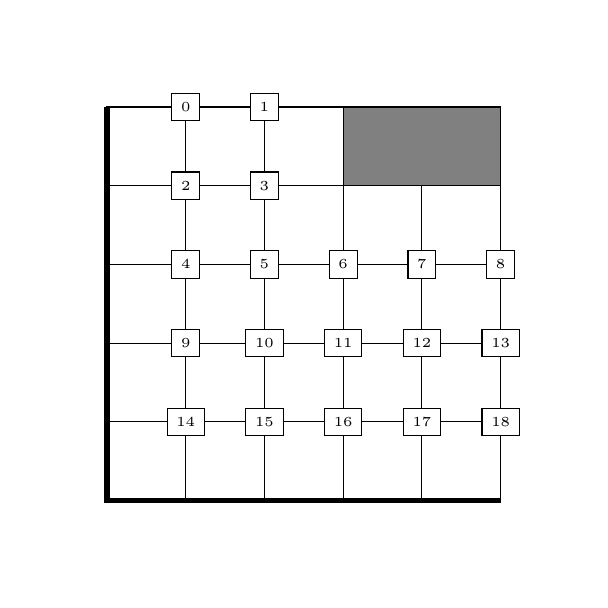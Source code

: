 \begin{tikzpicture}

% (0,0) is bottom left and (5,5) is top right.

% Force a specific size.
\draw[opacity=0] (-1,-1) rectangle (6,6);

% Outer border.
\draw (0,0) -- (5,0) -- (5,5) -- (0,5) -- cycle;

% Horizontal lines.
\draw (0,1) -- (5,1);
\draw (0,2) -- (5,2);
\draw (0,3) -- (5,3);
\draw (0,4) -- (5,4);

% Vertical lines.
\draw (1,0) -- (1,5);
\draw (2,0) -- (2,5);
\draw (3,0) -- (3,5);
\draw (4,0) -- (4,5);

% Fill the inter conductor.
\filldraw[fill=gray,draw=black] (3,5) rectangle (5,4);

% Darken the outer conductor's edges.
\draw[line width=2pt] (5,0) -- (0,0) -- (0,5);

% Mesh nodes.

\draw (1,5) node[fill=white,draw=black] {\tiny 0};
\draw (2,5) node[fill=white,draw=black] {\tiny 1};

\draw (1,4) node[fill=white,draw=black] {\tiny 2};
\draw (2,4) node[fill=white,draw=black] {\tiny 3};

\draw (1,3) node[fill=white,draw=black] {\tiny 4};
\draw (2,3) node[fill=white,draw=black] {\tiny 5};
\draw (3,3) node[fill=white,draw=black] {\tiny 6};
\draw (4,3) node[fill=white,draw=black] {\tiny 7};
\draw (5,3) node[fill=white,draw=black] {\tiny 8};

\draw (1,2) node[fill=white,draw=black] {\tiny 9};
\draw (2,2) node[fill=white,draw=black] {\tiny 10};
\draw (3,2) node[fill=white,draw=black] {\tiny 11};
\draw (4,2) node[fill=white,draw=black] {\tiny 12};
\draw (5,2) node[fill=white,draw=black] {\tiny 13};

\draw (1,1) node[fill=white,draw=black] {\tiny 14};
\draw (2,1) node[fill=white,draw=black] {\tiny 15};
\draw (3,1) node[fill=white,draw=black] {\tiny 16};
\draw (4,1) node[fill=white,draw=black] {\tiny 17};
\draw (5,1) node[fill=white,draw=black] {\tiny 18};

\end{tikzpicture}